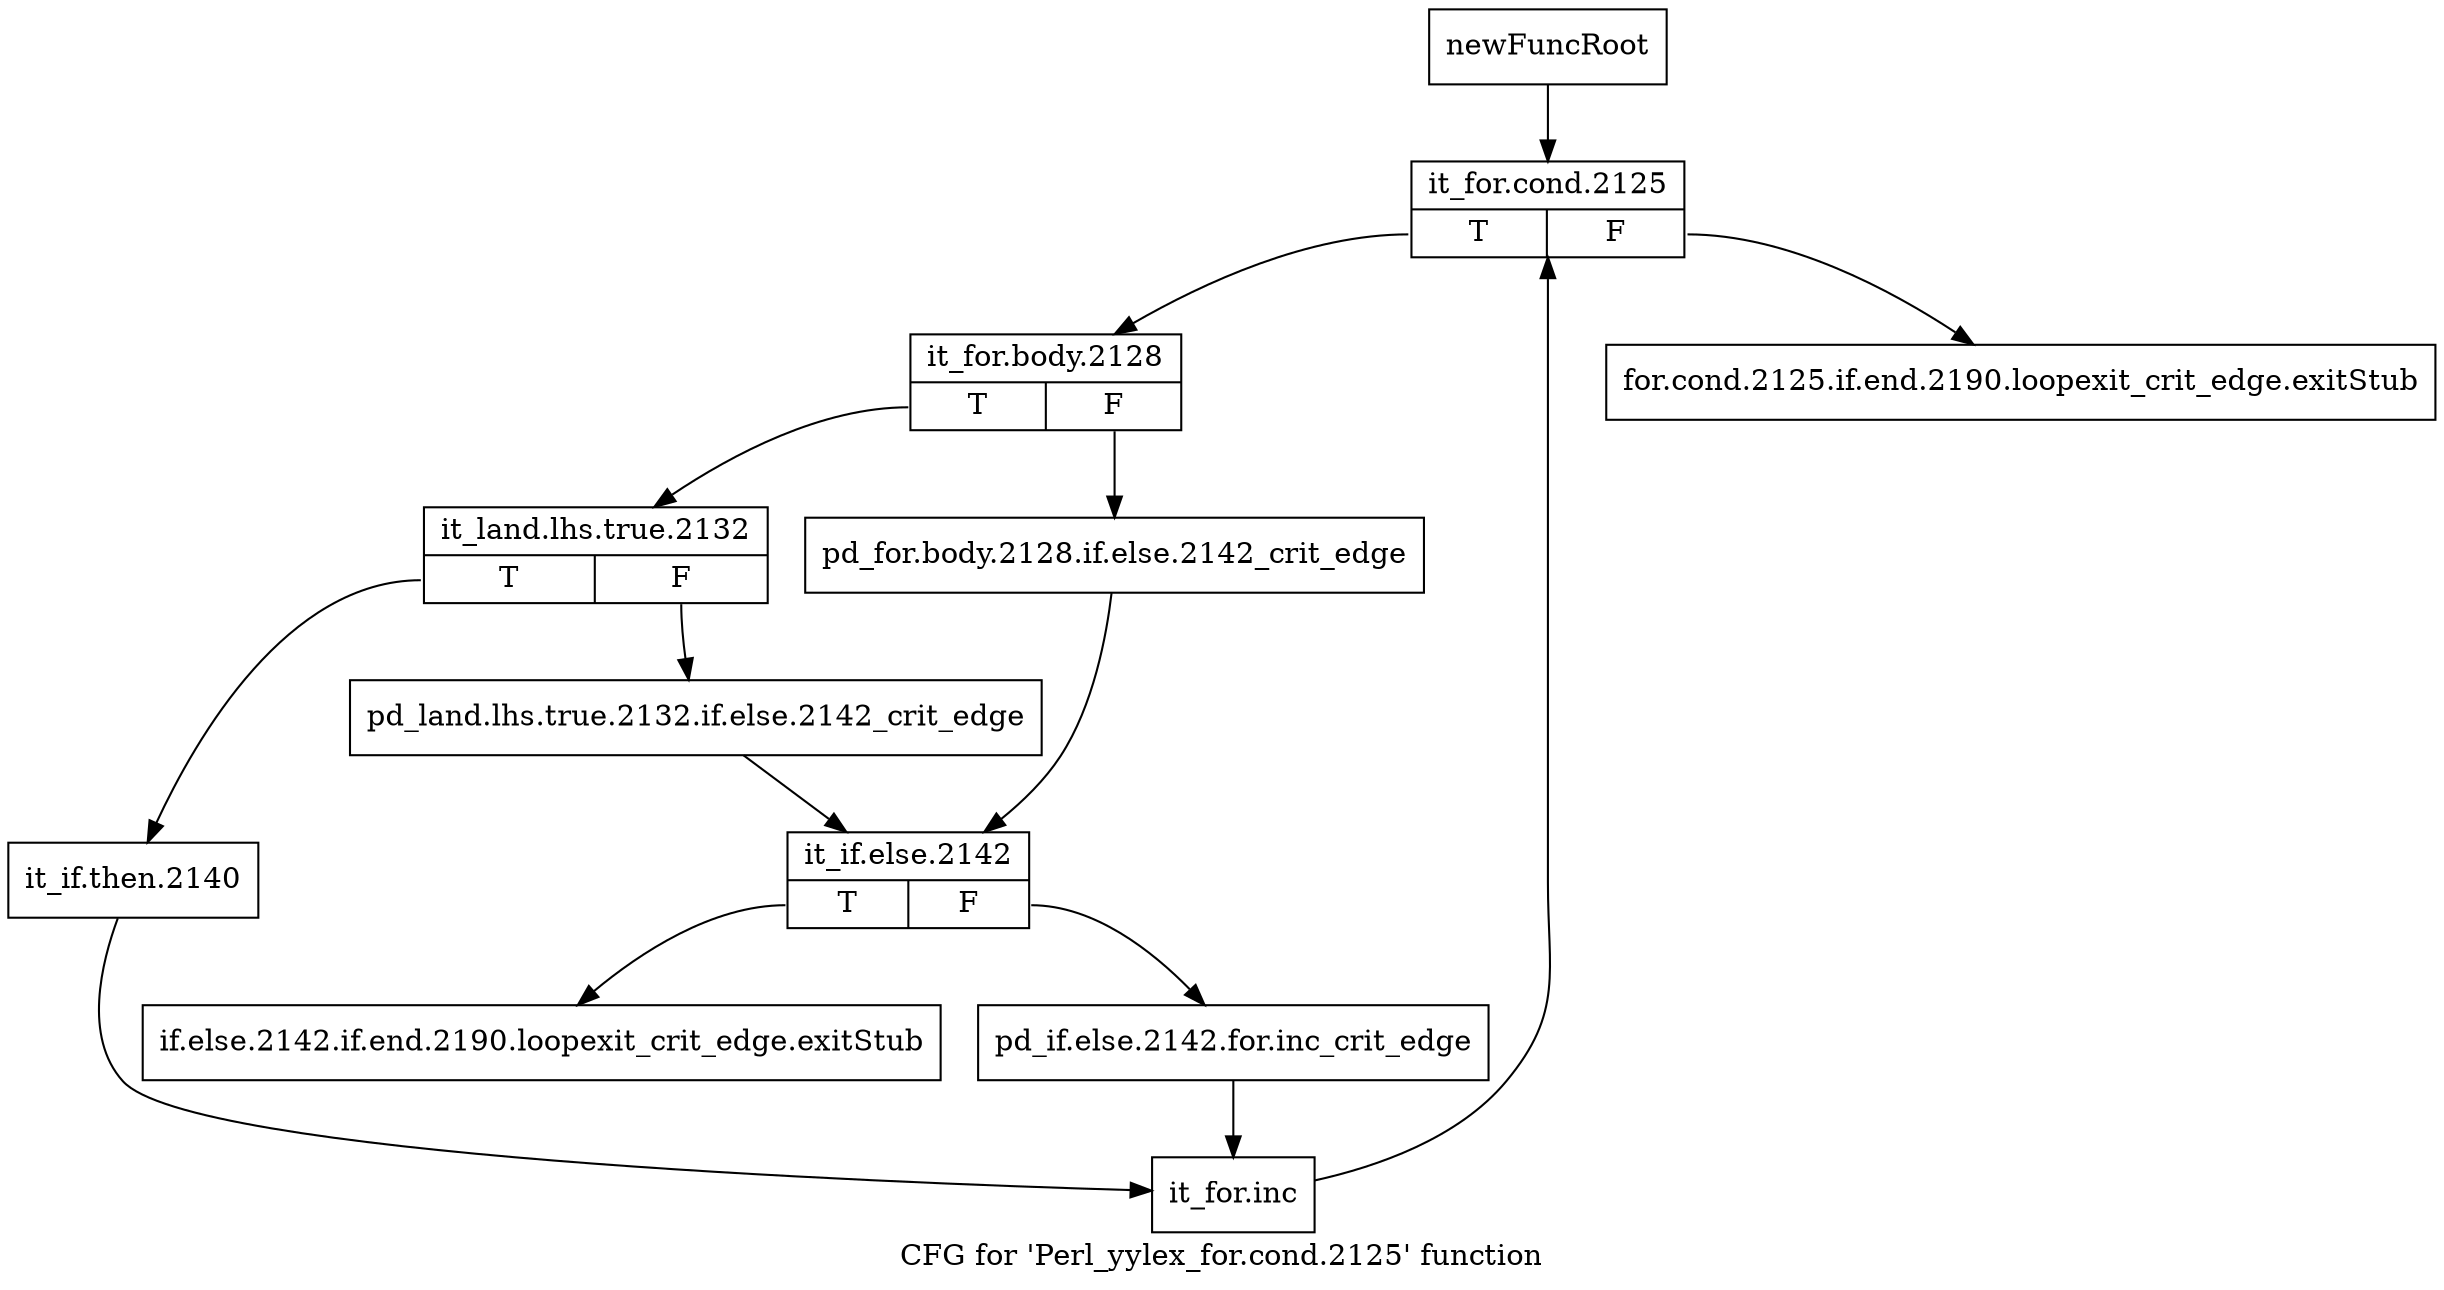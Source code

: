digraph "CFG for 'Perl_yylex_for.cond.2125' function" {
	label="CFG for 'Perl_yylex_for.cond.2125' function";

	Node0x5572a50 [shape=record,label="{newFuncRoot}"];
	Node0x5572a50 -> Node0x5572b40;
	Node0x5572aa0 [shape=record,label="{for.cond.2125.if.end.2190.loopexit_crit_edge.exitStub}"];
	Node0x5572af0 [shape=record,label="{if.else.2142.if.end.2190.loopexit_crit_edge.exitStub}"];
	Node0x5572b40 [shape=record,label="{it_for.cond.2125|{<s0>T|<s1>F}}"];
	Node0x5572b40:s0 -> Node0x5572b90;
	Node0x5572b40:s1 -> Node0x5572aa0;
	Node0x5572b90 [shape=record,label="{it_for.body.2128|{<s0>T|<s1>F}}"];
	Node0x5572b90:s0 -> Node0x5572c30;
	Node0x5572b90:s1 -> Node0x5572be0;
	Node0x5572be0 [shape=record,label="{pd_for.body.2128.if.else.2142_crit_edge}"];
	Node0x5572be0 -> Node0x5572cd0;
	Node0x5572c30 [shape=record,label="{it_land.lhs.true.2132|{<s0>T|<s1>F}}"];
	Node0x5572c30:s0 -> Node0x5572d70;
	Node0x5572c30:s1 -> Node0x5572c80;
	Node0x5572c80 [shape=record,label="{pd_land.lhs.true.2132.if.else.2142_crit_edge}"];
	Node0x5572c80 -> Node0x5572cd0;
	Node0x5572cd0 [shape=record,label="{it_if.else.2142|{<s0>T|<s1>F}}"];
	Node0x5572cd0:s0 -> Node0x5572af0;
	Node0x5572cd0:s1 -> Node0x5572d20;
	Node0x5572d20 [shape=record,label="{pd_if.else.2142.for.inc_crit_edge}"];
	Node0x5572d20 -> Node0x5572dc0;
	Node0x5572d70 [shape=record,label="{it_if.then.2140}"];
	Node0x5572d70 -> Node0x5572dc0;
	Node0x5572dc0 [shape=record,label="{it_for.inc}"];
	Node0x5572dc0 -> Node0x5572b40;
}
